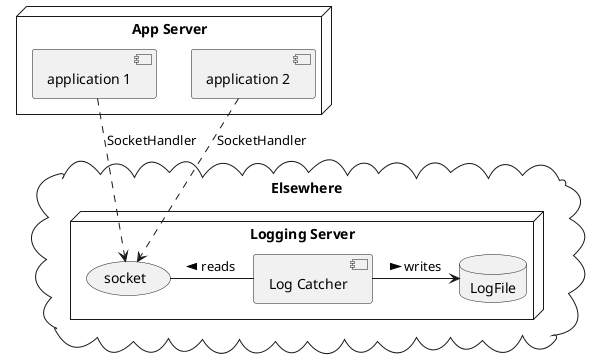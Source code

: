 @startuml
'figure 1: Log Catcher'
skinparam monochrome true
skinparam handwritten false
skinparam shadowing false
skinparam classAttributeIconSize 0
hide class circle
hide abstract circle

node "App Server" {
    [application 1]
    [application 2]
}

cloud "Elsewhere" {
    node "Logging Server" {
        (socket)
        (socket) - [Log Catcher] : < reads
        database "LogFile"
    }
}

[application 1] ..> (socket) : "SocketHandler"
[application 2] ..> (socket) : "SocketHandler"

[Log Catcher] -> LogFile : writes >

@enduml
